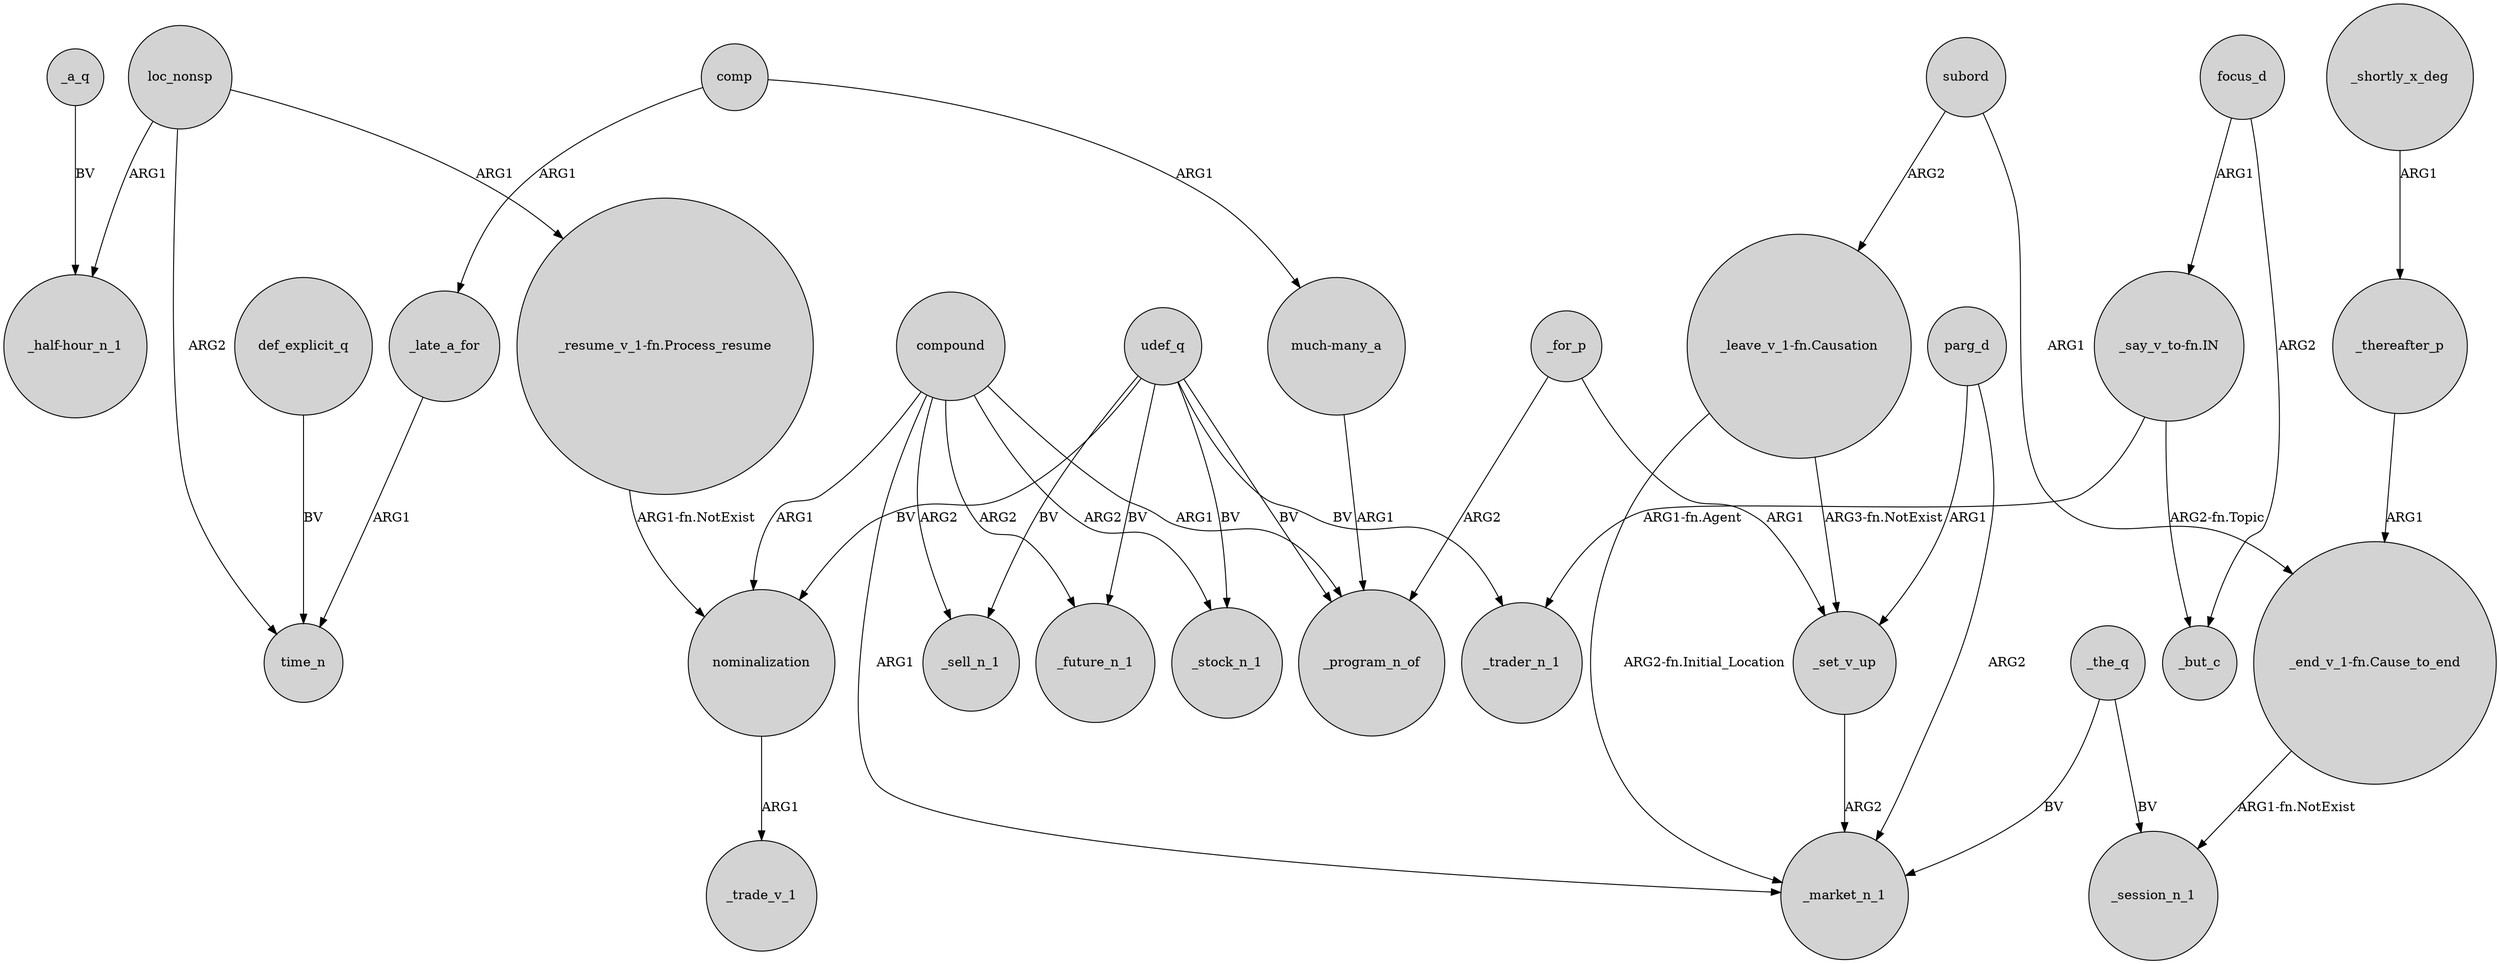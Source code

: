 digraph {
	node [shape=circle style=filled]
	_a_q -> "_half-hour_n_1" [label=BV]
	loc_nonsp -> "_half-hour_n_1" [label=ARG1]
	"much-many_a" -> _program_n_of [label=ARG1]
	_set_v_up -> _market_n_1 [label=ARG2]
	comp -> _late_a_for [label=ARG1]
	_the_q -> _session_n_1 [label=BV]
	"_end_v_1-fn.Cause_to_end" -> _session_n_1 [label="ARG1-fn.NotExist"]
	parg_d -> _set_v_up [label=ARG1]
	"_resume_v_1-fn.Process_resume" -> nominalization [label="ARG1-fn.NotExist"]
	def_explicit_q -> time_n [label=BV]
	udef_q -> _trader_n_1 [label=BV]
	compound -> _sell_n_1 [label=ARG2]
	udef_q -> _program_n_of [label=BV]
	nominalization -> _trade_v_1 [label=ARG1]
	compound -> _future_n_1 [label=ARG2]
	"_leave_v_1-fn.Causation" -> _market_n_1 [label="ARG2-fn.Initial_Location"]
	loc_nonsp -> time_n [label=ARG2]
	focus_d -> _but_c [label=ARG2]
	"_say_v_to-fn.IN" -> _but_c [label="ARG2-fn.Topic"]
	parg_d -> _market_n_1 [label=ARG2]
	compound -> _stock_n_1 [label=ARG2]
	subord -> "_end_v_1-fn.Cause_to_end" [label=ARG1]
	udef_q -> _sell_n_1 [label=BV]
	"_leave_v_1-fn.Causation" -> _set_v_up [label="ARG3-fn.NotExist"]
	udef_q -> _stock_n_1 [label=BV]
	comp -> "much-many_a" [label=ARG1]
	loc_nonsp -> "_resume_v_1-fn.Process_resume" [label=ARG1]
	subord -> "_leave_v_1-fn.Causation" [label=ARG2]
	udef_q -> _future_n_1 [label=BV]
	udef_q -> nominalization [label=BV]
	_late_a_for -> time_n [label=ARG1]
	compound -> _program_n_of [label=ARG1]
	_for_p -> _program_n_of [label=ARG2]
	compound -> _market_n_1 [label=ARG1]
	_the_q -> _market_n_1 [label=BV]
	_thereafter_p -> "_end_v_1-fn.Cause_to_end" [label=ARG1]
	_for_p -> _set_v_up [label=ARG1]
	compound -> nominalization [label=ARG1]
	_shortly_x_deg -> _thereafter_p [label=ARG1]
	focus_d -> "_say_v_to-fn.IN" [label=ARG1]
	"_say_v_to-fn.IN" -> _trader_n_1 [label="ARG1-fn.Agent"]
}
